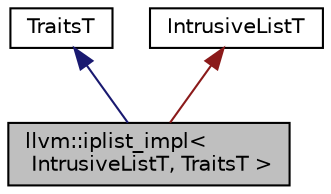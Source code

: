 digraph "llvm::iplist_impl&lt; IntrusiveListT, TraitsT &gt;"
{
 // LATEX_PDF_SIZE
  bgcolor="transparent";
  edge [fontname="Helvetica",fontsize="10",labelfontname="Helvetica",labelfontsize="10"];
  node [fontname="Helvetica",fontsize="10",shape="box"];
  Node1 [label="llvm::iplist_impl\<\l IntrusiveListT, TraitsT \>",height=0.2,width=0.4,color="black", fillcolor="grey75", style="filled", fontcolor="black",tooltip="A wrapper around an intrusive list with callbacks and non-intrusive ownership."];
  Node2 -> Node1 [dir="back",color="midnightblue",fontsize="10",style="solid",fontname="Helvetica"];
  Node2 [label="TraitsT",height=0.2,width=0.4,color="black",URL="$classTraitsT.html",tooltip=" "];
  Node3 -> Node1 [dir="back",color="firebrick4",fontsize="10",style="solid",fontname="Helvetica"];
  Node3 [label="IntrusiveListT",height=0.2,width=0.4,color="black",URL="$classIntrusiveListT.html",tooltip=" "];
}
